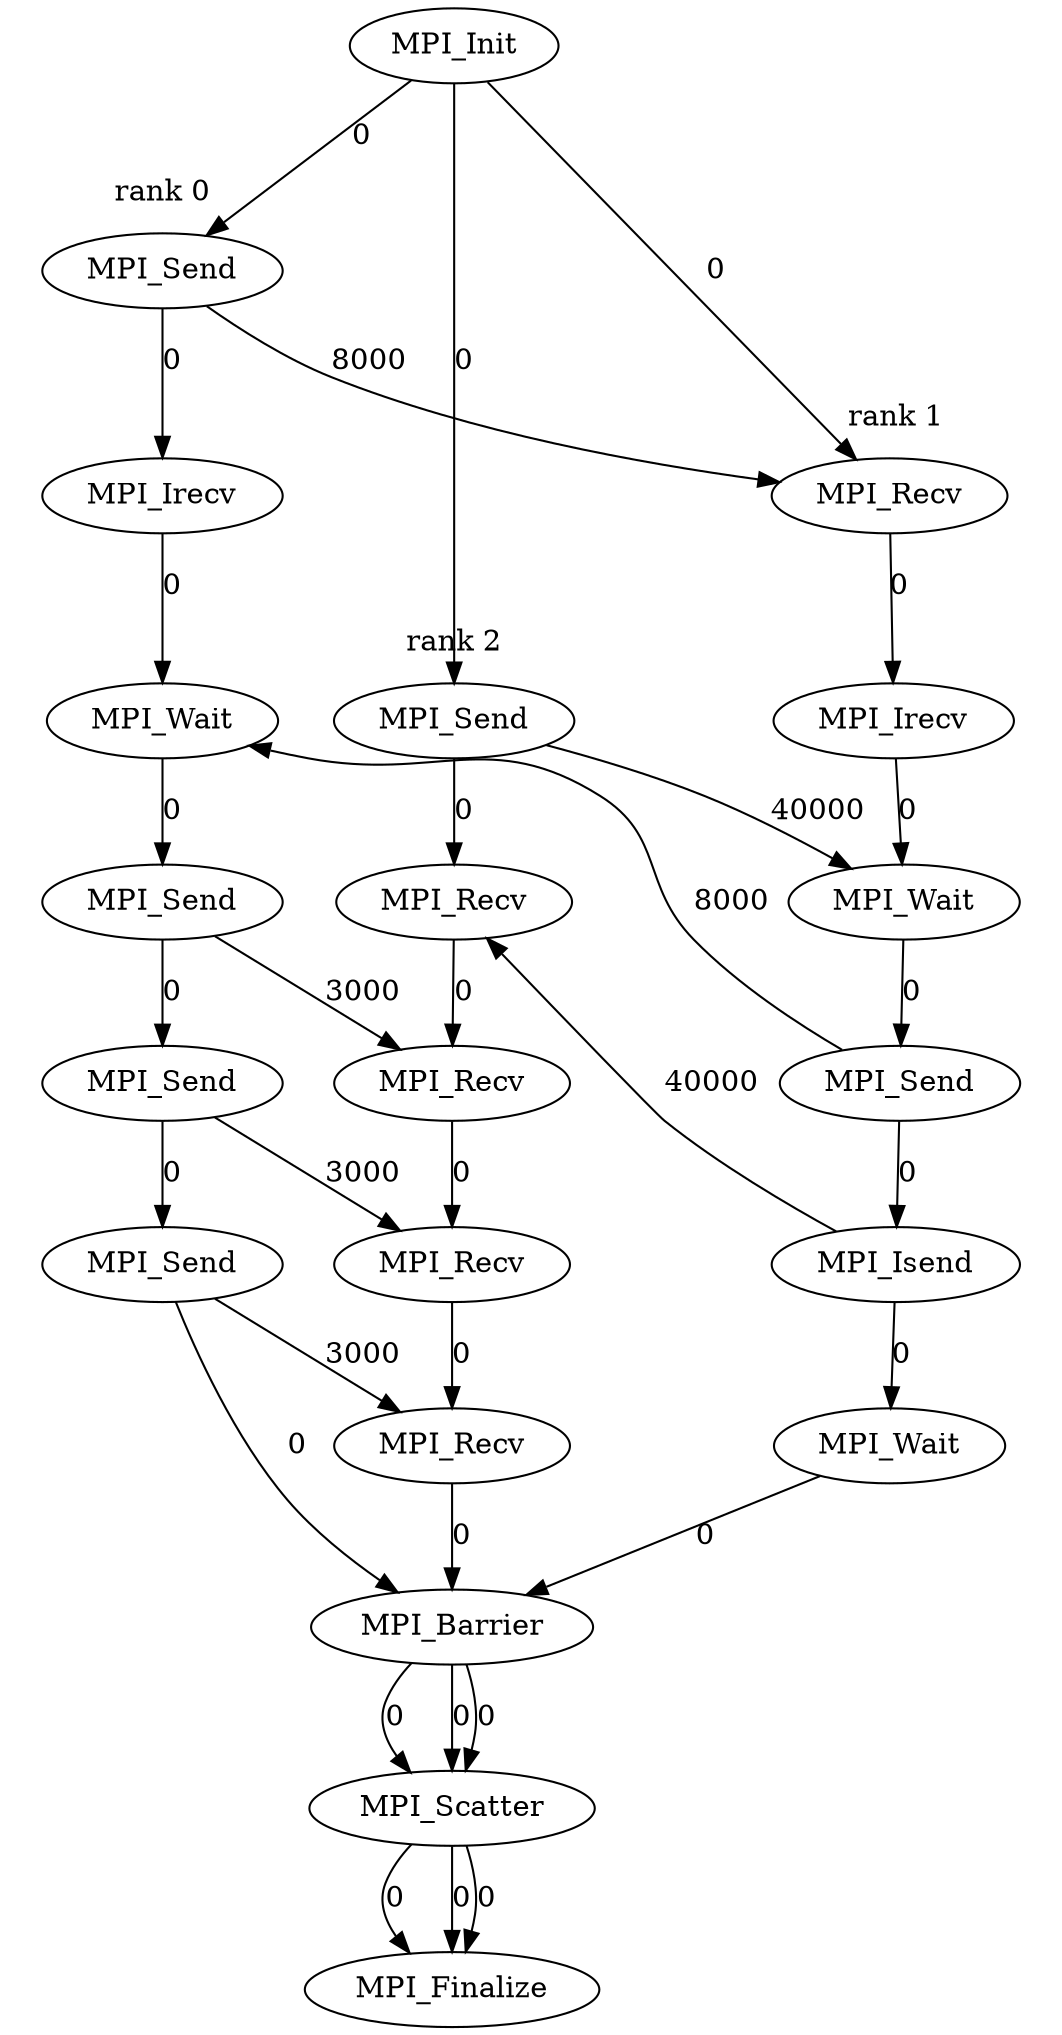 digraph {
	MPI_Init [label="MPI_Init"];
	MPI_Send_0_0 [label="MPI_Send"];
	MPI_Irecv_0_1 [label="MPI_Irecv"];
	MPI_Wait_0_2 [label="MPI_Wait"];
	MPI_Send_0_3 [label="MPI_Send"];
	MPI_Send_0_4 [label="MPI_Send"];
	MPI_Send_0_5 [label="MPI_Send"];
	MPI_Barrier_0 [label="MPI_Barrier"];
	MPI_Scatter_1 [label="MPI_Scatter"];
	MPI_Finalize [label="MPI_Finalize"];
	MPI_Recv_1_0 [label="MPI_Recv"];
	MPI_Irecv_1_1 [label="MPI_Irecv"];
	MPI_Wait_1_2 [label="MPI_Wait"];
	MPI_Send_1_3 [label="MPI_Send"];
	MPI_Isend_1_4 [label="MPI_Isend"];
	MPI_Wait_1_5 [label="MPI_Wait"];
	MPI_Send_2_0 [label="MPI_Send"];
	MPI_Recv_2_1 [label="MPI_Recv"];
	MPI_Recv_2_2 [label="MPI_Recv"];
	MPI_Recv_2_3 [label="MPI_Recv"];
	MPI_Recv_2_4 [label="MPI_Recv"];

	subgraph cluster_0 {
		label = "rank 0"
		color = white
		MPI_Send_0_0 -> MPI_Irecv_0_1 [label=0];
		MPI_Irecv_0_1 -> MPI_Wait_0_2 [label=0];
		MPI_Wait_0_2 -> MPI_Send_0_3 [label=0];
		MPI_Send_0_3 -> MPI_Send_0_4 [label=0];
		MPI_Send_0_4 -> MPI_Send_0_5 [label=0];
	}
	subgraph cluster_1 {
		label = "rank 1"
		color = white
		MPI_Recv_1_0 -> MPI_Irecv_1_1 [label=0];
		MPI_Irecv_1_1 -> MPI_Wait_1_2 [label=0];
		MPI_Wait_1_2 -> MPI_Send_1_3 [label=0];
		MPI_Send_1_3 -> MPI_Isend_1_4 [label=0];
		MPI_Isend_1_4 -> MPI_Wait_1_5 [label=0];
	}
	subgraph cluster_2 {
		label = "rank 2"
		color = white
		MPI_Send_2_0 -> MPI_Recv_2_1 [label=0];
		MPI_Recv_2_1 -> MPI_Recv_2_2 [label=0];
		MPI_Recv_2_2 -> MPI_Recv_2_3 [label=0];
		MPI_Recv_2_3 -> MPI_Recv_2_4 [label=0];
	}

	MPI_Send_0_0 -> MPI_Recv_1_0 [label=8000];
	MPI_Send_0_3 -> MPI_Recv_2_2 [label=3000];
	MPI_Send_0_4 -> MPI_Recv_2_3 [label=3000];
	MPI_Send_0_5 -> MPI_Recv_2_4 [label=3000];
	MPI_Send_1_3 -> MPI_Wait_0_2 [label=8000];
	MPI_Isend_1_4 -> MPI_Recv_2_1 [label=40000];
	MPI_Send_2_0 -> MPI_Wait_1_2 [label=40000];

	MPI_Init -> MPI_Send_0_0 [label=0];
	MPI_Send_0_5 -> MPI_Barrier_0 [label=0];
	MPI_Barrier_0 -> MPI_Scatter_1 [label=0];
	MPI_Scatter_1 -> MPI_Finalize [label=0];
	MPI_Init -> MPI_Recv_1_0 [label=0];
	MPI_Wait_1_5 -> MPI_Barrier_0 [label=0];
	MPI_Barrier_0 -> MPI_Scatter_1 [label=0];
	MPI_Scatter_1 -> MPI_Finalize [label=0];
	MPI_Init -> MPI_Send_2_0 [label=0];
	MPI_Recv_2_4 -> MPI_Barrier_0 [label=0];
	MPI_Barrier_0 -> MPI_Scatter_1 [label=0];
	MPI_Scatter_1 -> MPI_Finalize [label=0];
}
